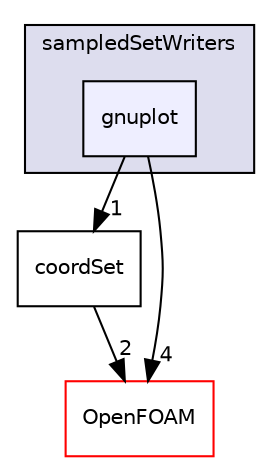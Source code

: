 digraph "src/fileFormats/sampledSetWriters/gnuplot" {
  bgcolor=transparent;
  compound=true
  node [ fontsize="10", fontname="Helvetica"];
  edge [ labelfontsize="10", labelfontname="Helvetica"];
  subgraph clusterdir_276074facfd9ea15c0477839cf5f076d {
    graph [ bgcolor="#ddddee", pencolor="black", label="sampledSetWriters" fontname="Helvetica", fontsize="10", URL="dir_276074facfd9ea15c0477839cf5f076d.html"]
  dir_e6d09ce4d30904621ed9ee3bb223c5c3 [shape=box, label="gnuplot", style="filled", fillcolor="#eeeeff", pencolor="black", URL="dir_e6d09ce4d30904621ed9ee3bb223c5c3.html"];
  }
  dir_388c909ee48a1d04b28f5bcb790268a1 [shape=box label="coordSet" URL="dir_388c909ee48a1d04b28f5bcb790268a1.html"];
  dir_c5473ff19b20e6ec4dfe5c310b3778a8 [shape=box label="OpenFOAM" color="red" URL="dir_c5473ff19b20e6ec4dfe5c310b3778a8.html"];
  dir_388c909ee48a1d04b28f5bcb790268a1->dir_c5473ff19b20e6ec4dfe5c310b3778a8 [headlabel="2", labeldistance=1.5 headhref="dir_000884_001896.html"];
  dir_e6d09ce4d30904621ed9ee3bb223c5c3->dir_388c909ee48a1d04b28f5bcb790268a1 [headlabel="1", labeldistance=1.5 headhref="dir_000889_000884.html"];
  dir_e6d09ce4d30904621ed9ee3bb223c5c3->dir_c5473ff19b20e6ec4dfe5c310b3778a8 [headlabel="4", labeldistance=1.5 headhref="dir_000889_001896.html"];
}
